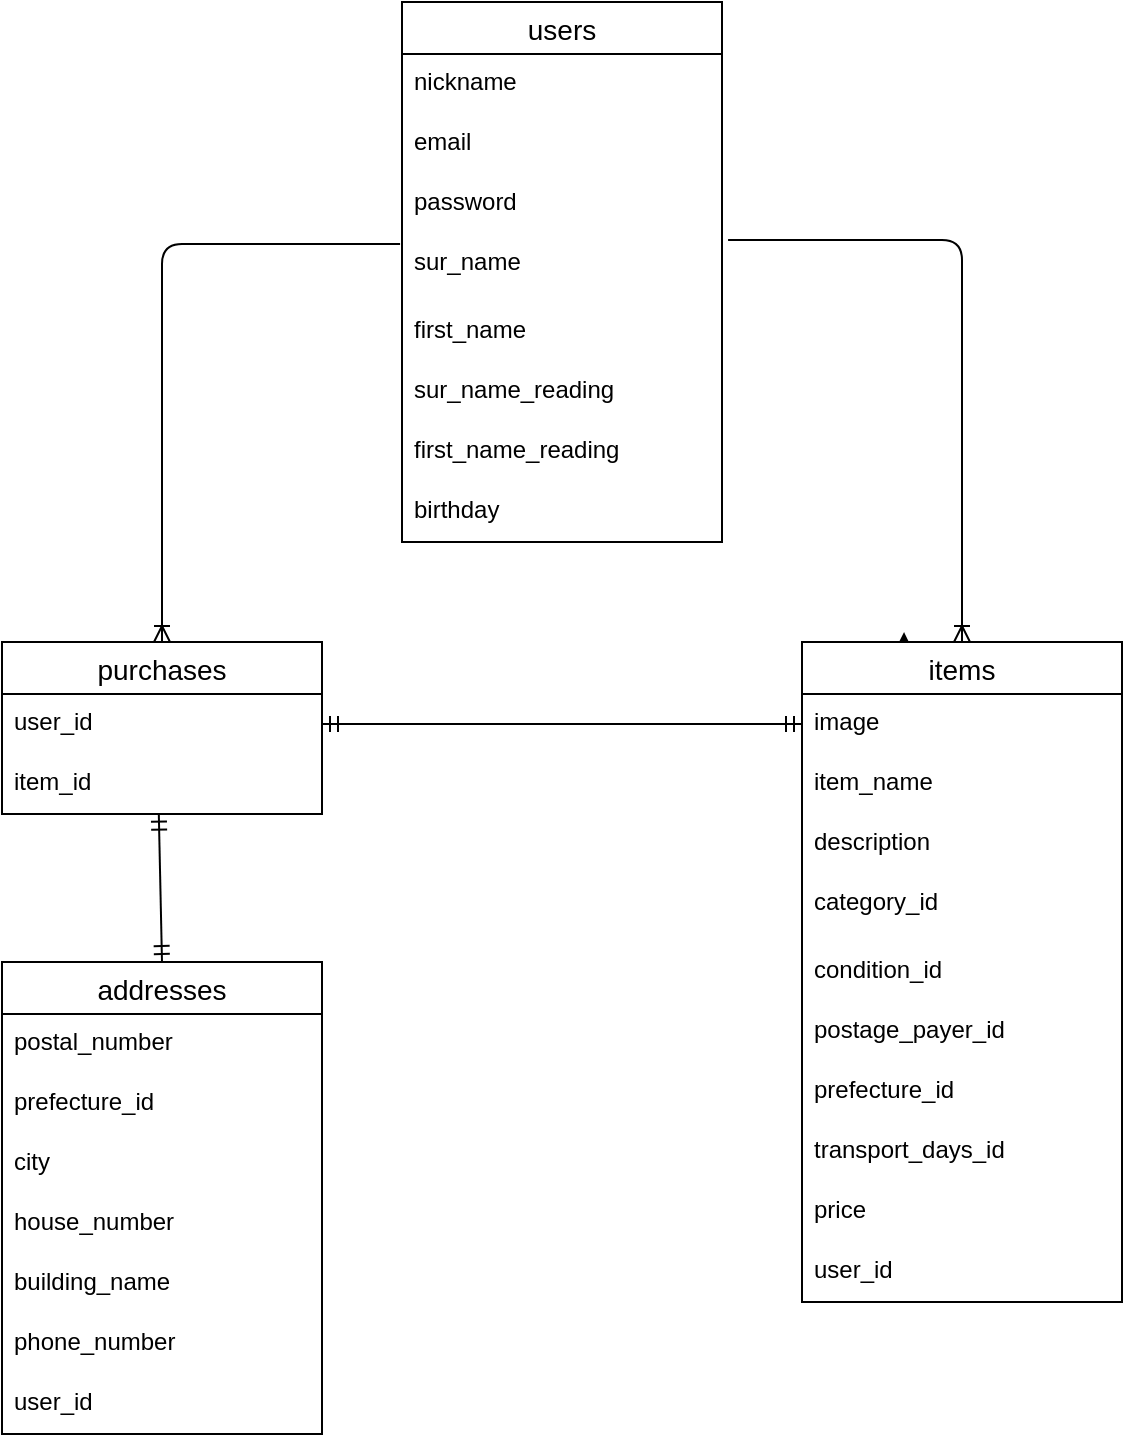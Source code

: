 <mxfile version="13.6.5">
    <diagram id="6lJmWFYDIwZJFFyCbxEB" name="ページ1">
        <mxGraphModel dx="968" dy="579" grid="1" gridSize="10" guides="1" tooltips="1" connect="1" arrows="1" fold="1" page="1" pageScale="1" pageWidth="827" pageHeight="1169" math="0" shadow="0">
            <root>
                <mxCell id="0"/>
                <mxCell id="1" parent="0"/>
                <mxCell id="213" style="edgeStyle=orthogonalEdgeStyle;rounded=0;orthogonalLoop=1;jettySize=auto;html=1;exitX=0.25;exitY=0;exitDx=0;exitDy=0;entryX=0.319;entryY=-0.015;entryDx=0;entryDy=0;entryPerimeter=0;" parent="1" source="204" target="204" edge="1">
                    <mxGeometry relative="1" as="geometry"/>
                </mxCell>
                <mxCell id="195" value="users" style="swimlane;fontStyle=0;childLayout=stackLayout;horizontal=1;startSize=26;horizontalStack=0;resizeParent=1;resizeParentMax=0;resizeLast=0;collapsible=1;marginBottom=0;align=center;fontSize=14;" parent="1" vertex="1">
                    <mxGeometry x="280" width="160" height="270" as="geometry"/>
                </mxCell>
                <mxCell id="196" value="nickname" style="text;strokeColor=none;fillColor=none;spacingLeft=4;spacingRight=4;overflow=hidden;rotatable=0;points=[[0,0.5],[1,0.5]];portConstraint=eastwest;fontSize=12;" parent="195" vertex="1">
                    <mxGeometry y="26" width="160" height="30" as="geometry"/>
                </mxCell>
                <mxCell id="197" value="email" style="text;strokeColor=none;fillColor=none;spacingLeft=4;spacingRight=4;overflow=hidden;rotatable=0;points=[[0,0.5],[1,0.5]];portConstraint=eastwest;fontSize=12;" parent="195" vertex="1">
                    <mxGeometry y="56" width="160" height="30" as="geometry"/>
                </mxCell>
                <mxCell id="199" value="password" style="text;strokeColor=none;fillColor=none;spacingLeft=4;spacingRight=4;overflow=hidden;rotatable=0;points=[[0,0.5],[1,0.5]];portConstraint=eastwest;fontSize=12;" parent="195" vertex="1">
                    <mxGeometry y="86" width="160" height="30" as="geometry"/>
                </mxCell>
                <mxCell id="198" value="sur_name" style="text;strokeColor=none;fillColor=none;spacingLeft=4;spacingRight=4;overflow=hidden;rotatable=0;points=[[0,0.5],[1,0.5]];portConstraint=eastwest;fontSize=12;" parent="195" vertex="1">
                    <mxGeometry y="116" width="160" height="34" as="geometry"/>
                </mxCell>
                <mxCell id="200" value="first_name" style="text;strokeColor=none;fillColor=none;spacingLeft=4;spacingRight=4;overflow=hidden;rotatable=0;points=[[0,0.5],[1,0.5]];portConstraint=eastwest;fontSize=12;" parent="195" vertex="1">
                    <mxGeometry y="150" width="160" height="30" as="geometry"/>
                </mxCell>
                <mxCell id="201" value="sur_name_reading" style="text;strokeColor=none;fillColor=none;spacingLeft=4;spacingRight=4;overflow=hidden;rotatable=0;points=[[0,0.5],[1,0.5]];portConstraint=eastwest;fontSize=12;" parent="195" vertex="1">
                    <mxGeometry y="180" width="160" height="30" as="geometry"/>
                </mxCell>
                <mxCell id="202" value="first_name_reading" style="text;strokeColor=none;fillColor=none;spacingLeft=4;spacingRight=4;overflow=hidden;rotatable=0;points=[[0,0.5],[1,0.5]];portConstraint=eastwest;fontSize=12;" parent="195" vertex="1">
                    <mxGeometry y="210" width="160" height="30" as="geometry"/>
                </mxCell>
                <mxCell id="203" value="birthday" style="text;strokeColor=none;fillColor=none;spacingLeft=4;spacingRight=4;overflow=hidden;rotatable=0;points=[[0,0.5],[1,0.5]];portConstraint=eastwest;fontSize=12;" parent="195" vertex="1">
                    <mxGeometry y="240" width="160" height="30" as="geometry"/>
                </mxCell>
                <mxCell id="204" value="items" style="swimlane;fontStyle=0;childLayout=stackLayout;horizontal=1;startSize=26;horizontalStack=0;resizeParent=1;resizeParentMax=0;resizeLast=0;collapsible=1;marginBottom=0;align=center;fontSize=14;" parent="1" vertex="1">
                    <mxGeometry x="480" y="320" width="160" height="330" as="geometry"/>
                </mxCell>
                <mxCell id="205" value="image" style="text;strokeColor=none;fillColor=none;spacingLeft=4;spacingRight=4;overflow=hidden;rotatable=0;points=[[0,0.5],[1,0.5]];portConstraint=eastwest;fontSize=12;" parent="204" vertex="1">
                    <mxGeometry y="26" width="160" height="30" as="geometry"/>
                </mxCell>
                <mxCell id="206" value="item_name" style="text;strokeColor=none;fillColor=none;spacingLeft=4;spacingRight=4;overflow=hidden;rotatable=0;points=[[0,0.5],[1,0.5]];portConstraint=eastwest;fontSize=12;" parent="204" vertex="1">
                    <mxGeometry y="56" width="160" height="30" as="geometry"/>
                </mxCell>
                <mxCell id="207" value="description" style="text;strokeColor=none;fillColor=none;spacingLeft=4;spacingRight=4;overflow=hidden;rotatable=0;points=[[0,0.5],[1,0.5]];portConstraint=eastwest;fontSize=12;" parent="204" vertex="1">
                    <mxGeometry y="86" width="160" height="30" as="geometry"/>
                </mxCell>
                <mxCell id="208" value="category_id" style="text;strokeColor=none;fillColor=none;spacingLeft=4;spacingRight=4;overflow=hidden;rotatable=0;points=[[0,0.5],[1,0.5]];portConstraint=eastwest;fontSize=12;" parent="204" vertex="1">
                    <mxGeometry y="116" width="160" height="34" as="geometry"/>
                </mxCell>
                <mxCell id="209" value="condition_id" style="text;strokeColor=none;fillColor=none;spacingLeft=4;spacingRight=4;overflow=hidden;rotatable=0;points=[[0,0.5],[1,0.5]];portConstraint=eastwest;fontSize=12;" parent="204" vertex="1">
                    <mxGeometry y="150" width="160" height="30" as="geometry"/>
                </mxCell>
                <mxCell id="210" value="postage_payer_id" style="text;strokeColor=none;fillColor=none;spacingLeft=4;spacingRight=4;overflow=hidden;rotatable=0;points=[[0,0.5],[1,0.5]];portConstraint=eastwest;fontSize=12;" parent="204" vertex="1">
                    <mxGeometry y="180" width="160" height="30" as="geometry"/>
                </mxCell>
                <mxCell id="211" value="prefecture_id" style="text;strokeColor=none;fillColor=none;spacingLeft=4;spacingRight=4;overflow=hidden;rotatable=0;points=[[0,0.5],[1,0.5]];portConstraint=eastwest;fontSize=12;" parent="204" vertex="1">
                    <mxGeometry y="210" width="160" height="30" as="geometry"/>
                </mxCell>
                <mxCell id="212" value="transport_days_id" style="text;strokeColor=none;fillColor=none;spacingLeft=4;spacingRight=4;overflow=hidden;rotatable=0;points=[[0,0.5],[1,0.5]];portConstraint=eastwest;fontSize=12;" parent="204" vertex="1">
                    <mxGeometry y="240" width="160" height="30" as="geometry"/>
                </mxCell>
                <mxCell id="214" value="price" style="text;strokeColor=none;fillColor=none;spacingLeft=4;spacingRight=4;overflow=hidden;rotatable=0;points=[[0,0.5],[1,0.5]];portConstraint=eastwest;fontSize=12;" parent="204" vertex="1">
                    <mxGeometry y="270" width="160" height="30" as="geometry"/>
                </mxCell>
                <mxCell id="215" value="user_id" style="text;strokeColor=none;fillColor=none;spacingLeft=4;spacingRight=4;overflow=hidden;rotatable=0;points=[[0,0.5],[1,0.5]];portConstraint=eastwest;fontSize=12;" parent="204" vertex="1">
                    <mxGeometry y="300" width="160" height="30" as="geometry"/>
                </mxCell>
                <mxCell id="231" value="" style="edgeStyle=orthogonalEdgeStyle;fontSize=12;html=1;endArrow=ERoneToMany;entryX=0.5;entryY=0;entryDx=0;entryDy=0;exitX=1.019;exitY=0.088;exitDx=0;exitDy=0;exitPerimeter=0;" parent="1" source="198" target="204" edge="1">
                    <mxGeometry width="100" height="100" relative="1" as="geometry">
                        <mxPoint x="708.08" y="130.004" as="sourcePoint"/>
                        <mxPoint x="590" y="328.02" as="targetPoint"/>
                        <Array as="points">
                            <mxPoint x="560" y="119"/>
                        </Array>
                    </mxGeometry>
                </mxCell>
                <mxCell id="232" value="purchases" style="swimlane;fontStyle=0;childLayout=stackLayout;horizontal=1;startSize=26;horizontalStack=0;resizeParent=1;resizeParentMax=0;resizeLast=0;collapsible=1;marginBottom=0;align=center;fontSize=14;" parent="1" vertex="1">
                    <mxGeometry x="80" y="320" width="160" height="86" as="geometry"/>
                </mxCell>
                <mxCell id="233" value="user_id" style="text;strokeColor=none;fillColor=none;spacingLeft=4;spacingRight=4;overflow=hidden;rotatable=0;points=[[0,0.5],[1,0.5]];portConstraint=eastwest;fontSize=12;" parent="232" vertex="1">
                    <mxGeometry y="26" width="160" height="30" as="geometry"/>
                </mxCell>
                <mxCell id="234" value="item_id" style="text;strokeColor=none;fillColor=none;spacingLeft=4;spacingRight=4;overflow=hidden;rotatable=0;points=[[0,0.5],[1,0.5]];portConstraint=eastwest;fontSize=12;" parent="232" vertex="1">
                    <mxGeometry y="56" width="160" height="30" as="geometry"/>
                </mxCell>
                <mxCell id="236" value="" style="edgeStyle=orthogonalEdgeStyle;fontSize=12;html=1;endArrow=ERoneToMany;entryX=0.5;entryY=0;entryDx=0;entryDy=0;exitX=-0.006;exitY=0.147;exitDx=0;exitDy=0;exitPerimeter=0;" parent="1" source="198" target="232" edge="1">
                    <mxGeometry width="100" height="100" relative="1" as="geometry">
                        <mxPoint x="270" y="120" as="sourcePoint"/>
                        <mxPoint x="170" y="120" as="targetPoint"/>
                    </mxGeometry>
                </mxCell>
                <mxCell id="237" value="" style="edgeStyle=entityRelationEdgeStyle;fontSize=12;html=1;endArrow=ERmandOne;startArrow=ERmandOne;exitX=1;exitY=0.5;exitDx=0;exitDy=0;entryX=0;entryY=0.5;entryDx=0;entryDy=0;" parent="1" source="233" target="205" edge="1">
                    <mxGeometry width="100" height="100" relative="1" as="geometry">
                        <mxPoint x="240" y="430" as="sourcePoint"/>
                        <mxPoint x="470" y="360" as="targetPoint"/>
                    </mxGeometry>
                </mxCell>
                <mxCell id="238" value="" style="fontSize=12;html=1;endArrow=ERmandOne;startArrow=ERmandOne;entryX=0.49;entryY=0.995;entryDx=0;entryDy=0;entryPerimeter=0;exitX=0.5;exitY=0;exitDx=0;exitDy=0;" parent="1" source="216" target="234" edge="1">
                    <mxGeometry width="100" height="100" relative="1" as="geometry">
                        <mxPoint x="350" y="600" as="sourcePoint"/>
                        <mxPoint x="350" y="480" as="targetPoint"/>
                    </mxGeometry>
                </mxCell>
                <mxCell id="216" value="addresses" style="swimlane;fontStyle=0;childLayout=stackLayout;horizontal=1;startSize=26;horizontalStack=0;resizeParent=1;resizeParentMax=0;resizeLast=0;collapsible=1;marginBottom=0;align=center;fontSize=14;" parent="1" vertex="1">
                    <mxGeometry x="80" y="480" width="160" height="236" as="geometry"/>
                </mxCell>
                <mxCell id="221" value="postal_number" style="text;strokeColor=none;fillColor=none;spacingLeft=4;spacingRight=4;overflow=hidden;rotatable=0;points=[[0,0.5],[1,0.5]];portConstraint=eastwest;fontSize=12;" parent="216" vertex="1">
                    <mxGeometry y="26" width="160" height="30" as="geometry"/>
                </mxCell>
                <mxCell id="222" value="prefecture_id" style="text;strokeColor=none;fillColor=none;spacingLeft=4;spacingRight=4;overflow=hidden;rotatable=0;points=[[0,0.5],[1,0.5]];portConstraint=eastwest;fontSize=12;" parent="216" vertex="1">
                    <mxGeometry y="56" width="160" height="30" as="geometry"/>
                </mxCell>
                <mxCell id="223" value="city" style="text;strokeColor=none;fillColor=none;spacingLeft=4;spacingRight=4;overflow=hidden;rotatable=0;points=[[0,0.5],[1,0.5]];portConstraint=eastwest;fontSize=12;" parent="216" vertex="1">
                    <mxGeometry y="86" width="160" height="30" as="geometry"/>
                </mxCell>
                <mxCell id="224" value="house_number" style="text;strokeColor=none;fillColor=none;spacingLeft=4;spacingRight=4;overflow=hidden;rotatable=0;points=[[0,0.5],[1,0.5]];portConstraint=eastwest;fontSize=12;" parent="216" vertex="1">
                    <mxGeometry y="116" width="160" height="30" as="geometry"/>
                </mxCell>
                <mxCell id="225" value="building_name" style="text;strokeColor=none;fillColor=none;spacingLeft=4;spacingRight=4;overflow=hidden;rotatable=0;points=[[0,0.5],[1,0.5]];portConstraint=eastwest;fontSize=12;" parent="216" vertex="1">
                    <mxGeometry y="146" width="160" height="30" as="geometry"/>
                </mxCell>
                <mxCell id="226" value="phone_number" style="text;strokeColor=none;fillColor=none;spacingLeft=4;spacingRight=4;overflow=hidden;rotatable=0;points=[[0,0.5],[1,0.5]];portConstraint=eastwest;fontSize=12;" parent="216" vertex="1">
                    <mxGeometry y="176" width="160" height="30" as="geometry"/>
                </mxCell>
                <mxCell id="227" value="user_id" style="text;strokeColor=none;fillColor=none;spacingLeft=4;spacingRight=4;overflow=hidden;rotatable=0;points=[[0,0.5],[1,0.5]];portConstraint=eastwest;fontSize=12;" parent="216" vertex="1">
                    <mxGeometry y="206" width="160" height="30" as="geometry"/>
                </mxCell>
            </root>
        </mxGraphModel>
    </diagram>
</mxfile>
